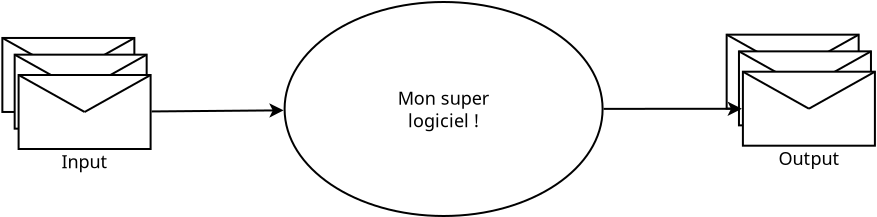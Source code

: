 <?xml version="1.0" encoding="UTF-8"?>
<dia:diagram xmlns:dia="http://www.lysator.liu.se/~alla/dia/">
  <dia:layer name="Background" visible="true" active="true">
    <dia:object type="Standard - Box" version="0" id="O0">
      <dia:attribute name="obj_pos">
        <dia:point val="16.588,11.598"/>
      </dia:attribute>
      <dia:attribute name="obj_bb">
        <dia:rectangle val="16.538,11.548;23.238,15.348"/>
      </dia:attribute>
      <dia:attribute name="elem_corner">
        <dia:point val="16.588,11.598"/>
      </dia:attribute>
      <dia:attribute name="elem_width">
        <dia:real val="6.6"/>
      </dia:attribute>
      <dia:attribute name="elem_height">
        <dia:real val="3.7"/>
      </dia:attribute>
      <dia:attribute name="show_background">
        <dia:boolean val="true"/>
      </dia:attribute>
    </dia:object>
    <dia:object type="Standard - Line" version="0" id="O1">
      <dia:attribute name="obj_pos">
        <dia:point val="16.588,11.598"/>
      </dia:attribute>
      <dia:attribute name="obj_bb">
        <dia:rectangle val="16.52,11.53;19.956,13.516"/>
      </dia:attribute>
      <dia:attribute name="conn_endpoints">
        <dia:point val="16.588,11.598"/>
        <dia:point val="19.888,13.448"/>
      </dia:attribute>
      <dia:attribute name="numcp">
        <dia:int val="1"/>
      </dia:attribute>
      <dia:connections>
        <dia:connection handle="0" to="O0" connection="0"/>
        <dia:connection handle="1" to="O0" connection="8"/>
      </dia:connections>
    </dia:object>
    <dia:object type="Standard - Line" version="0" id="O2">
      <dia:attribute name="obj_pos">
        <dia:point val="23.188,11.598"/>
      </dia:attribute>
      <dia:attribute name="obj_bb">
        <dia:rectangle val="19.82,11.53;23.256,13.516"/>
      </dia:attribute>
      <dia:attribute name="conn_endpoints">
        <dia:point val="23.188,11.598"/>
        <dia:point val="19.888,13.448"/>
      </dia:attribute>
      <dia:attribute name="numcp">
        <dia:int val="1"/>
      </dia:attribute>
      <dia:connections>
        <dia:connection handle="0" to="O0" connection="2"/>
        <dia:connection handle="1" to="O0" connection="8"/>
      </dia:connections>
    </dia:object>
    <dia:object type="Standard - Box" version="0" id="O3">
      <dia:attribute name="obj_pos">
        <dia:point val="17.203,12.433"/>
      </dia:attribute>
      <dia:attribute name="obj_bb">
        <dia:rectangle val="17.153,12.383;23.853,16.183"/>
      </dia:attribute>
      <dia:attribute name="elem_corner">
        <dia:point val="17.203,12.433"/>
      </dia:attribute>
      <dia:attribute name="elem_width">
        <dia:real val="6.6"/>
      </dia:attribute>
      <dia:attribute name="elem_height">
        <dia:real val="3.7"/>
      </dia:attribute>
      <dia:attribute name="show_background">
        <dia:boolean val="true"/>
      </dia:attribute>
    </dia:object>
    <dia:object type="Standard - Line" version="0" id="O4">
      <dia:attribute name="obj_pos">
        <dia:point val="17.203,12.433"/>
      </dia:attribute>
      <dia:attribute name="obj_bb">
        <dia:rectangle val="17.135,12.365;20.571,14.351"/>
      </dia:attribute>
      <dia:attribute name="conn_endpoints">
        <dia:point val="17.203,12.433"/>
        <dia:point val="20.503,14.283"/>
      </dia:attribute>
      <dia:attribute name="numcp">
        <dia:int val="1"/>
      </dia:attribute>
      <dia:connections>
        <dia:connection handle="0" to="O3" connection="0"/>
        <dia:connection handle="1" to="O3" connection="8"/>
      </dia:connections>
    </dia:object>
    <dia:object type="Standard - Line" version="0" id="O5">
      <dia:attribute name="obj_pos">
        <dia:point val="23.803,12.433"/>
      </dia:attribute>
      <dia:attribute name="obj_bb">
        <dia:rectangle val="20.435,12.365;23.871,14.351"/>
      </dia:attribute>
      <dia:attribute name="conn_endpoints">
        <dia:point val="23.803,12.433"/>
        <dia:point val="20.503,14.283"/>
      </dia:attribute>
      <dia:attribute name="numcp">
        <dia:int val="1"/>
      </dia:attribute>
      <dia:connections>
        <dia:connection handle="0" to="O3" connection="2"/>
        <dia:connection handle="1" to="O3" connection="8"/>
      </dia:connections>
    </dia:object>
    <dia:object type="Standard - Box" version="0" id="O6">
      <dia:attribute name="obj_pos">
        <dia:point val="17.4,13.45"/>
      </dia:attribute>
      <dia:attribute name="obj_bb">
        <dia:rectangle val="17.35,13.4;24.05,17.2"/>
      </dia:attribute>
      <dia:attribute name="elem_corner">
        <dia:point val="17.4,13.45"/>
      </dia:attribute>
      <dia:attribute name="elem_width">
        <dia:real val="6.6"/>
      </dia:attribute>
      <dia:attribute name="elem_height">
        <dia:real val="3.7"/>
      </dia:attribute>
      <dia:attribute name="show_background">
        <dia:boolean val="true"/>
      </dia:attribute>
    </dia:object>
    <dia:object type="Standard - Line" version="0" id="O7">
      <dia:attribute name="obj_pos">
        <dia:point val="17.4,13.45"/>
      </dia:attribute>
      <dia:attribute name="obj_bb">
        <dia:rectangle val="17.332,13.382;20.768,15.368"/>
      </dia:attribute>
      <dia:attribute name="conn_endpoints">
        <dia:point val="17.4,13.45"/>
        <dia:point val="20.7,15.3"/>
      </dia:attribute>
      <dia:attribute name="numcp">
        <dia:int val="1"/>
      </dia:attribute>
      <dia:connections>
        <dia:connection handle="0" to="O6" connection="0"/>
        <dia:connection handle="1" to="O6" connection="8"/>
      </dia:connections>
    </dia:object>
    <dia:object type="Standard - Line" version="0" id="O8">
      <dia:attribute name="obj_pos">
        <dia:point val="24,13.45"/>
      </dia:attribute>
      <dia:attribute name="obj_bb">
        <dia:rectangle val="20.632,13.382;24.068,15.368"/>
      </dia:attribute>
      <dia:attribute name="conn_endpoints">
        <dia:point val="24,13.45"/>
        <dia:point val="20.7,15.3"/>
      </dia:attribute>
      <dia:attribute name="numcp">
        <dia:int val="1"/>
      </dia:attribute>
      <dia:connections>
        <dia:connection handle="0" to="O6" connection="2"/>
        <dia:connection handle="1" to="O6" connection="8"/>
      </dia:connections>
    </dia:object>
    <dia:object type="Standard - Ellipse" version="0" id="O9">
      <dia:attribute name="obj_pos">
        <dia:point val="30.7,9.8"/>
      </dia:attribute>
      <dia:attribute name="obj_bb">
        <dia:rectangle val="30.65,9.75;46.65,20.55"/>
      </dia:attribute>
      <dia:attribute name="elem_corner">
        <dia:point val="30.7,9.8"/>
      </dia:attribute>
      <dia:attribute name="elem_width">
        <dia:real val="15.9"/>
      </dia:attribute>
      <dia:attribute name="elem_height">
        <dia:real val="10.7"/>
      </dia:attribute>
    </dia:object>
    <dia:object type="Standard - Line" version="0" id="O10">
      <dia:attribute name="obj_pos">
        <dia:point val="24.049,15.272"/>
      </dia:attribute>
      <dia:attribute name="obj_bb">
        <dia:rectangle val="23.999,14.86;30.763,15.584"/>
      </dia:attribute>
      <dia:attribute name="conn_endpoints">
        <dia:point val="24.049,15.272"/>
        <dia:point val="30.651,15.217"/>
      </dia:attribute>
      <dia:attribute name="numcp">
        <dia:int val="1"/>
      </dia:attribute>
      <dia:attribute name="end_arrow">
        <dia:enum val="22"/>
      </dia:attribute>
      <dia:attribute name="end_arrow_length">
        <dia:real val="0.5"/>
      </dia:attribute>
      <dia:attribute name="end_arrow_width">
        <dia:real val="0.5"/>
      </dia:attribute>
      <dia:connections>
        <dia:connection handle="0" to="O6" connection="8"/>
        <dia:connection handle="1" to="O9" connection="8"/>
      </dia:connections>
    </dia:object>
    <dia:object type="Standard - Text" version="1" id="O11">
      <dia:attribute name="obj_pos">
        <dia:point val="38.65,15.15"/>
      </dia:attribute>
      <dia:attribute name="obj_bb">
        <dia:rectangle val="36.285,14.061;41.015,16.239"/>
      </dia:attribute>
      <dia:attribute name="text">
        <dia:composite type="text">
          <dia:attribute name="string">
            <dia:string>#Mon super
logiciel !#</dia:string>
          </dia:attribute>
          <dia:attribute name="font">
            <dia:font family="sans" style="0" name="Helvetica"/>
          </dia:attribute>
          <dia:attribute name="height">
            <dia:real val="1.129"/>
          </dia:attribute>
          <dia:attribute name="pos">
            <dia:point val="38.65,14.898"/>
          </dia:attribute>
          <dia:attribute name="color">
            <dia:color val="#000000"/>
          </dia:attribute>
          <dia:attribute name="alignment">
            <dia:enum val="1"/>
          </dia:attribute>
        </dia:composite>
      </dia:attribute>
      <dia:attribute name="valign">
        <dia:enum val="2"/>
      </dia:attribute>
      <dia:connections>
        <dia:connection handle="0" to="O9" connection="8"/>
      </dia:connections>
    </dia:object>
    <dia:object type="Standard - Text" version="1" id="O12">
      <dia:attribute name="obj_pos">
        <dia:point val="20.7,17.15"/>
      </dia:attribute>
      <dia:attribute name="obj_bb">
        <dia:rectangle val="19.531,17.15;21.869,18.2"/>
      </dia:attribute>
      <dia:attribute name="text">
        <dia:composite type="text">
          <dia:attribute name="string">
            <dia:string>#Input#</dia:string>
          </dia:attribute>
          <dia:attribute name="font">
            <dia:font family="sans" style="0" name="Helvetica"/>
          </dia:attribute>
          <dia:attribute name="height">
            <dia:real val="1.129"/>
          </dia:attribute>
          <dia:attribute name="pos">
            <dia:point val="20.7,17.988"/>
          </dia:attribute>
          <dia:attribute name="color">
            <dia:color val="#000000"/>
          </dia:attribute>
          <dia:attribute name="alignment">
            <dia:enum val="1"/>
          </dia:attribute>
        </dia:composite>
      </dia:attribute>
      <dia:attribute name="valign">
        <dia:enum val="0"/>
      </dia:attribute>
      <dia:connections>
        <dia:connection handle="0" to="O6" connection="6"/>
      </dia:connections>
    </dia:object>
    <dia:object type="Standard - Text" version="1" id="O13">
      <dia:attribute name="obj_pos">
        <dia:point val="56.915,16.985"/>
      </dia:attribute>
      <dia:attribute name="obj_bb">
        <dia:rectangle val="55.346,16.985;58.484,18.035"/>
      </dia:attribute>
      <dia:attribute name="text">
        <dia:composite type="text">
          <dia:attribute name="string">
            <dia:string>#Output#</dia:string>
          </dia:attribute>
          <dia:attribute name="font">
            <dia:font family="sans" style="0" name="Helvetica"/>
          </dia:attribute>
          <dia:attribute name="height">
            <dia:real val="1.129"/>
          </dia:attribute>
          <dia:attribute name="pos">
            <dia:point val="56.915,17.823"/>
          </dia:attribute>
          <dia:attribute name="color">
            <dia:color val="#000000"/>
          </dia:attribute>
          <dia:attribute name="alignment">
            <dia:enum val="1"/>
          </dia:attribute>
        </dia:composite>
      </dia:attribute>
      <dia:attribute name="valign">
        <dia:enum val="0"/>
      </dia:attribute>
      <dia:connections>
        <dia:connection handle="0" to="O20" connection="6"/>
      </dia:connections>
    </dia:object>
    <dia:object type="Standard - Box" version="0" id="O14">
      <dia:attribute name="obj_pos">
        <dia:point val="52.803,11.433"/>
      </dia:attribute>
      <dia:attribute name="obj_bb">
        <dia:rectangle val="52.753,11.383;59.453,15.183"/>
      </dia:attribute>
      <dia:attribute name="elem_corner">
        <dia:point val="52.803,11.433"/>
      </dia:attribute>
      <dia:attribute name="elem_width">
        <dia:real val="6.6"/>
      </dia:attribute>
      <dia:attribute name="elem_height">
        <dia:real val="3.7"/>
      </dia:attribute>
      <dia:attribute name="show_background">
        <dia:boolean val="true"/>
      </dia:attribute>
    </dia:object>
    <dia:object type="Standard - Line" version="0" id="O15">
      <dia:attribute name="obj_pos">
        <dia:point val="52.803,11.433"/>
      </dia:attribute>
      <dia:attribute name="obj_bb">
        <dia:rectangle val="52.735,11.365;56.171,13.351"/>
      </dia:attribute>
      <dia:attribute name="conn_endpoints">
        <dia:point val="52.803,11.433"/>
        <dia:point val="56.103,13.283"/>
      </dia:attribute>
      <dia:attribute name="numcp">
        <dia:int val="1"/>
      </dia:attribute>
      <dia:connections>
        <dia:connection handle="0" to="O14" connection="0"/>
        <dia:connection handle="1" to="O14" connection="8"/>
      </dia:connections>
    </dia:object>
    <dia:object type="Standard - Line" version="0" id="O16">
      <dia:attribute name="obj_pos">
        <dia:point val="59.403,11.433"/>
      </dia:attribute>
      <dia:attribute name="obj_bb">
        <dia:rectangle val="56.035,11.365;59.471,13.351"/>
      </dia:attribute>
      <dia:attribute name="conn_endpoints">
        <dia:point val="59.403,11.433"/>
        <dia:point val="56.103,13.283"/>
      </dia:attribute>
      <dia:attribute name="numcp">
        <dia:int val="1"/>
      </dia:attribute>
      <dia:connections>
        <dia:connection handle="0" to="O14" connection="2"/>
        <dia:connection handle="1" to="O14" connection="8"/>
      </dia:connections>
    </dia:object>
    <dia:object type="Standard - Box" version="0" id="O17">
      <dia:attribute name="obj_pos">
        <dia:point val="53.418,12.268"/>
      </dia:attribute>
      <dia:attribute name="obj_bb">
        <dia:rectangle val="53.368,12.218;60.068,16.018"/>
      </dia:attribute>
      <dia:attribute name="elem_corner">
        <dia:point val="53.418,12.268"/>
      </dia:attribute>
      <dia:attribute name="elem_width">
        <dia:real val="6.6"/>
      </dia:attribute>
      <dia:attribute name="elem_height">
        <dia:real val="3.7"/>
      </dia:attribute>
      <dia:attribute name="show_background">
        <dia:boolean val="true"/>
      </dia:attribute>
    </dia:object>
    <dia:object type="Standard - Line" version="0" id="O18">
      <dia:attribute name="obj_pos">
        <dia:point val="53.418,12.268"/>
      </dia:attribute>
      <dia:attribute name="obj_bb">
        <dia:rectangle val="53.35,12.2;56.786,14.186"/>
      </dia:attribute>
      <dia:attribute name="conn_endpoints">
        <dia:point val="53.418,12.268"/>
        <dia:point val="56.718,14.118"/>
      </dia:attribute>
      <dia:attribute name="numcp">
        <dia:int val="1"/>
      </dia:attribute>
      <dia:connections>
        <dia:connection handle="0" to="O17" connection="0"/>
        <dia:connection handle="1" to="O17" connection="8"/>
      </dia:connections>
    </dia:object>
    <dia:object type="Standard - Line" version="0" id="O19">
      <dia:attribute name="obj_pos">
        <dia:point val="60.018,12.268"/>
      </dia:attribute>
      <dia:attribute name="obj_bb">
        <dia:rectangle val="56.65,12.2;60.086,14.186"/>
      </dia:attribute>
      <dia:attribute name="conn_endpoints">
        <dia:point val="60.018,12.268"/>
        <dia:point val="56.718,14.118"/>
      </dia:attribute>
      <dia:attribute name="numcp">
        <dia:int val="1"/>
      </dia:attribute>
      <dia:connections>
        <dia:connection handle="0" to="O17" connection="2"/>
        <dia:connection handle="1" to="O17" connection="8"/>
      </dia:connections>
    </dia:object>
    <dia:object type="Standard - Box" version="0" id="O20">
      <dia:attribute name="obj_pos">
        <dia:point val="53.615,13.285"/>
      </dia:attribute>
      <dia:attribute name="obj_bb">
        <dia:rectangle val="53.565,13.235;60.265,17.035"/>
      </dia:attribute>
      <dia:attribute name="elem_corner">
        <dia:point val="53.615,13.285"/>
      </dia:attribute>
      <dia:attribute name="elem_width">
        <dia:real val="6.6"/>
      </dia:attribute>
      <dia:attribute name="elem_height">
        <dia:real val="3.7"/>
      </dia:attribute>
      <dia:attribute name="show_background">
        <dia:boolean val="true"/>
      </dia:attribute>
    </dia:object>
    <dia:object type="Standard - Line" version="0" id="O21">
      <dia:attribute name="obj_pos">
        <dia:point val="53.615,13.285"/>
      </dia:attribute>
      <dia:attribute name="obj_bb">
        <dia:rectangle val="53.547,13.217;56.983,15.203"/>
      </dia:attribute>
      <dia:attribute name="conn_endpoints">
        <dia:point val="53.615,13.285"/>
        <dia:point val="56.915,15.135"/>
      </dia:attribute>
      <dia:attribute name="numcp">
        <dia:int val="1"/>
      </dia:attribute>
      <dia:connections>
        <dia:connection handle="0" to="O20" connection="0"/>
        <dia:connection handle="1" to="O20" connection="8"/>
      </dia:connections>
    </dia:object>
    <dia:object type="Standard - Line" version="0" id="O22">
      <dia:attribute name="obj_pos">
        <dia:point val="60.215,13.285"/>
      </dia:attribute>
      <dia:attribute name="obj_bb">
        <dia:rectangle val="56.847,13.217;60.283,15.203"/>
      </dia:attribute>
      <dia:attribute name="conn_endpoints">
        <dia:point val="60.215,13.285"/>
        <dia:point val="56.915,15.135"/>
      </dia:attribute>
      <dia:attribute name="numcp">
        <dia:int val="1"/>
      </dia:attribute>
      <dia:connections>
        <dia:connection handle="0" to="O20" connection="2"/>
        <dia:connection handle="1" to="O20" connection="8"/>
      </dia:connections>
    </dia:object>
    <dia:object type="Standard - Line" version="0" id="O23">
      <dia:attribute name="obj_pos">
        <dia:point val="46.65,15.143"/>
      </dia:attribute>
      <dia:attribute name="obj_bb">
        <dia:rectangle val="46.6,14.777;53.676,15.5"/>
      </dia:attribute>
      <dia:attribute name="conn_endpoints">
        <dia:point val="46.65,15.143"/>
        <dia:point val="53.565,15.138"/>
      </dia:attribute>
      <dia:attribute name="numcp">
        <dia:int val="1"/>
      </dia:attribute>
      <dia:attribute name="end_arrow">
        <dia:enum val="22"/>
      </dia:attribute>
      <dia:attribute name="end_arrow_length">
        <dia:real val="0.5"/>
      </dia:attribute>
      <dia:attribute name="end_arrow_width">
        <dia:real val="0.5"/>
      </dia:attribute>
      <dia:connections>
        <dia:connection handle="0" to="O9" connection="8"/>
        <dia:connection handle="1" to="O20" connection="8"/>
      </dia:connections>
    </dia:object>
  </dia:layer>
</dia:diagram>
